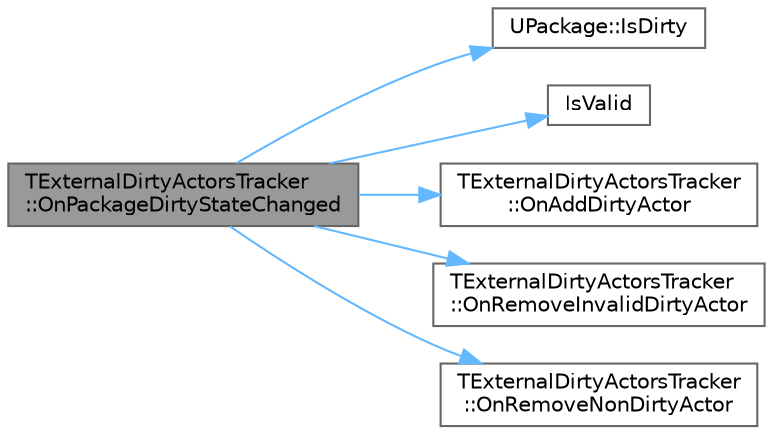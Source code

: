 digraph "TExternalDirtyActorsTracker::OnPackageDirtyStateChanged"
{
 // INTERACTIVE_SVG=YES
 // LATEX_PDF_SIZE
  bgcolor="transparent";
  edge [fontname=Helvetica,fontsize=10,labelfontname=Helvetica,labelfontsize=10];
  node [fontname=Helvetica,fontsize=10,shape=box,height=0.2,width=0.4];
  rankdir="LR";
  Node1 [id="Node000001",label="TExternalDirtyActorsTracker\l::OnPackageDirtyStateChanged",height=0.2,width=0.4,color="gray40", fillcolor="grey60", style="filled", fontcolor="black",tooltip=" "];
  Node1 -> Node2 [id="edge1_Node000001_Node000002",color="steelblue1",style="solid",tooltip=" "];
  Node2 [id="Node000002",label="UPackage::IsDirty",height=0.2,width=0.4,color="grey40", fillcolor="white", style="filled",URL="$da/d4a/classUPackage.html#aff800efccedc414099ecf43d26cbbd45",tooltip="Returns whether the package needs to be saved."];
  Node1 -> Node3 [id="edge2_Node000001_Node000003",color="steelblue1",style="solid",tooltip=" "];
  Node3 [id="Node000003",label="IsValid",height=0.2,width=0.4,color="grey40", fillcolor="white", style="filled",URL="$d2/d4c/LiveLinkTypes_8h.html#ac532c4b500b1a85ea22217f2c65a70ed",tooltip=" "];
  Node1 -> Node4 [id="edge3_Node000001_Node000004",color="steelblue1",style="solid",tooltip=" "];
  Node4 [id="Node000004",label="TExternalDirtyActorsTracker\l::OnAddDirtyActor",height=0.2,width=0.4,color="grey40", fillcolor="white", style="filled",URL="$db/dcf/classTExternalDirtyActorsTracker.html#aa9f15b99043f703f23fa073d9dfb4f26",tooltip="Returns false if tracking this actor in unnecessary."];
  Node1 -> Node5 [id="edge4_Node000001_Node000005",color="steelblue1",style="solid",tooltip=" "];
  Node5 [id="Node000005",label="TExternalDirtyActorsTracker\l::OnRemoveInvalidDirtyActor",height=0.2,width=0.4,color="grey40", fillcolor="white", style="filled",URL="$db/dcf/classTExternalDirtyActorsTracker.html#a5be073b206be89ccc8f00a20dbea34a4",tooltip=" "];
  Node1 -> Node6 [id="edge5_Node000001_Node000006",color="steelblue1",style="solid",tooltip=" "];
  Node6 [id="Node000006",label="TExternalDirtyActorsTracker\l::OnRemoveNonDirtyActor",height=0.2,width=0.4,color="grey40", fillcolor="white", style="filled",URL="$db/dcf/classTExternalDirtyActorsTracker.html#a8b565a88cf07c8dc3d95b614337b2684",tooltip=" "];
}
